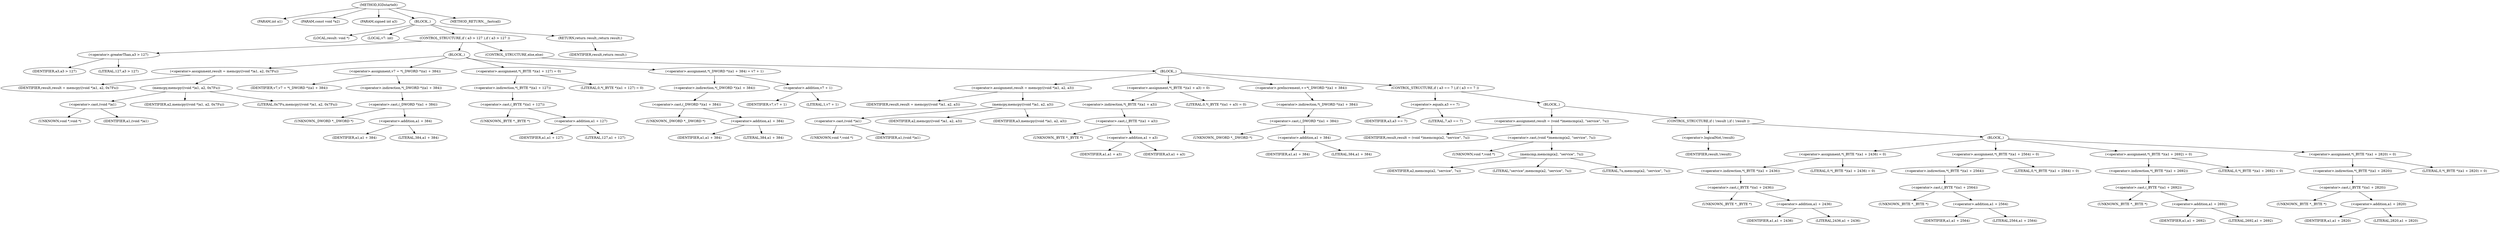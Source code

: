 digraph IGDstartelt {  
"1000103" [label = "(METHOD,IGDstartelt)" ]
"1000104" [label = "(PARAM,int a1)" ]
"1000105" [label = "(PARAM,const void *a2)" ]
"1000106" [label = "(PARAM,signed int a3)" ]
"1000107" [label = "(BLOCK,,)" ]
"1000108" [label = "(LOCAL,result: void *)" ]
"1000109" [label = "(LOCAL,v7: int)" ]
"1000110" [label = "(CONTROL_STRUCTURE,if ( a3 > 127 ),if ( a3 > 127 ))" ]
"1000111" [label = "(<operator>.greaterThan,a3 > 127)" ]
"1000112" [label = "(IDENTIFIER,a3,a3 > 127)" ]
"1000113" [label = "(LITERAL,127,a3 > 127)" ]
"1000114" [label = "(BLOCK,,)" ]
"1000115" [label = "(<operator>.assignment,result = memcpy((void *)a1, a2, 0x7Fu))" ]
"1000116" [label = "(IDENTIFIER,result,result = memcpy((void *)a1, a2, 0x7Fu))" ]
"1000117" [label = "(memcpy,memcpy((void *)a1, a2, 0x7Fu))" ]
"1000118" [label = "(<operator>.cast,(void *)a1)" ]
"1000119" [label = "(UNKNOWN,void *,void *)" ]
"1000120" [label = "(IDENTIFIER,a1,(void *)a1)" ]
"1000121" [label = "(IDENTIFIER,a2,memcpy((void *)a1, a2, 0x7Fu))" ]
"1000122" [label = "(LITERAL,0x7Fu,memcpy((void *)a1, a2, 0x7Fu))" ]
"1000123" [label = "(<operator>.assignment,v7 = *(_DWORD *)(a1 + 384))" ]
"1000124" [label = "(IDENTIFIER,v7,v7 = *(_DWORD *)(a1 + 384))" ]
"1000125" [label = "(<operator>.indirection,*(_DWORD *)(a1 + 384))" ]
"1000126" [label = "(<operator>.cast,(_DWORD *)(a1 + 384))" ]
"1000127" [label = "(UNKNOWN,_DWORD *,_DWORD *)" ]
"1000128" [label = "(<operator>.addition,a1 + 384)" ]
"1000129" [label = "(IDENTIFIER,a1,a1 + 384)" ]
"1000130" [label = "(LITERAL,384,a1 + 384)" ]
"1000131" [label = "(<operator>.assignment,*(_BYTE *)(a1 + 127) = 0)" ]
"1000132" [label = "(<operator>.indirection,*(_BYTE *)(a1 + 127))" ]
"1000133" [label = "(<operator>.cast,(_BYTE *)(a1 + 127))" ]
"1000134" [label = "(UNKNOWN,_BYTE *,_BYTE *)" ]
"1000135" [label = "(<operator>.addition,a1 + 127)" ]
"1000136" [label = "(IDENTIFIER,a1,a1 + 127)" ]
"1000137" [label = "(LITERAL,127,a1 + 127)" ]
"1000138" [label = "(LITERAL,0,*(_BYTE *)(a1 + 127) = 0)" ]
"1000139" [label = "(<operator>.assignment,*(_DWORD *)(a1 + 384) = v7 + 1)" ]
"1000140" [label = "(<operator>.indirection,*(_DWORD *)(a1 + 384))" ]
"1000141" [label = "(<operator>.cast,(_DWORD *)(a1 + 384))" ]
"1000142" [label = "(UNKNOWN,_DWORD *,_DWORD *)" ]
"1000143" [label = "(<operator>.addition,a1 + 384)" ]
"1000144" [label = "(IDENTIFIER,a1,a1 + 384)" ]
"1000145" [label = "(LITERAL,384,a1 + 384)" ]
"1000146" [label = "(<operator>.addition,v7 + 1)" ]
"1000147" [label = "(IDENTIFIER,v7,v7 + 1)" ]
"1000148" [label = "(LITERAL,1,v7 + 1)" ]
"1000149" [label = "(CONTROL_STRUCTURE,else,else)" ]
"1000150" [label = "(BLOCK,,)" ]
"1000151" [label = "(<operator>.assignment,result = memcpy((void *)a1, a2, a3))" ]
"1000152" [label = "(IDENTIFIER,result,result = memcpy((void *)a1, a2, a3))" ]
"1000153" [label = "(memcpy,memcpy((void *)a1, a2, a3))" ]
"1000154" [label = "(<operator>.cast,(void *)a1)" ]
"1000155" [label = "(UNKNOWN,void *,void *)" ]
"1000156" [label = "(IDENTIFIER,a1,(void *)a1)" ]
"1000157" [label = "(IDENTIFIER,a2,memcpy((void *)a1, a2, a3))" ]
"1000158" [label = "(IDENTIFIER,a3,memcpy((void *)a1, a2, a3))" ]
"1000159" [label = "(<operator>.assignment,*(_BYTE *)(a1 + a3) = 0)" ]
"1000160" [label = "(<operator>.indirection,*(_BYTE *)(a1 + a3))" ]
"1000161" [label = "(<operator>.cast,(_BYTE *)(a1 + a3))" ]
"1000162" [label = "(UNKNOWN,_BYTE *,_BYTE *)" ]
"1000163" [label = "(<operator>.addition,a1 + a3)" ]
"1000164" [label = "(IDENTIFIER,a1,a1 + a3)" ]
"1000165" [label = "(IDENTIFIER,a3,a1 + a3)" ]
"1000166" [label = "(LITERAL,0,*(_BYTE *)(a1 + a3) = 0)" ]
"1000167" [label = "(<operator>.preIncrement,++*(_DWORD *)(a1 + 384))" ]
"1000168" [label = "(<operator>.indirection,*(_DWORD *)(a1 + 384))" ]
"1000169" [label = "(<operator>.cast,(_DWORD *)(a1 + 384))" ]
"1000170" [label = "(UNKNOWN,_DWORD *,_DWORD *)" ]
"1000171" [label = "(<operator>.addition,a1 + 384)" ]
"1000172" [label = "(IDENTIFIER,a1,a1 + 384)" ]
"1000173" [label = "(LITERAL,384,a1 + 384)" ]
"1000174" [label = "(CONTROL_STRUCTURE,if ( a3 == 7 ),if ( a3 == 7 ))" ]
"1000175" [label = "(<operator>.equals,a3 == 7)" ]
"1000176" [label = "(IDENTIFIER,a3,a3 == 7)" ]
"1000177" [label = "(LITERAL,7,a3 == 7)" ]
"1000178" [label = "(BLOCK,,)" ]
"1000179" [label = "(<operator>.assignment,result = (void *)memcmp(a2, \"service\", 7u))" ]
"1000180" [label = "(IDENTIFIER,result,result = (void *)memcmp(a2, \"service\", 7u))" ]
"1000181" [label = "(<operator>.cast,(void *)memcmp(a2, \"service\", 7u))" ]
"1000182" [label = "(UNKNOWN,void *,void *)" ]
"1000183" [label = "(memcmp,memcmp(a2, \"service\", 7u))" ]
"1000184" [label = "(IDENTIFIER,a2,memcmp(a2, \"service\", 7u))" ]
"1000185" [label = "(LITERAL,\"service\",memcmp(a2, \"service\", 7u))" ]
"1000186" [label = "(LITERAL,7u,memcmp(a2, \"service\", 7u))" ]
"1000187" [label = "(CONTROL_STRUCTURE,if ( !result ),if ( !result ))" ]
"1000188" [label = "(<operator>.logicalNot,!result)" ]
"1000189" [label = "(IDENTIFIER,result,!result)" ]
"1000190" [label = "(BLOCK,,)" ]
"1000191" [label = "(<operator>.assignment,*(_BYTE *)(a1 + 2436) = 0)" ]
"1000192" [label = "(<operator>.indirection,*(_BYTE *)(a1 + 2436))" ]
"1000193" [label = "(<operator>.cast,(_BYTE *)(a1 + 2436))" ]
"1000194" [label = "(UNKNOWN,_BYTE *,_BYTE *)" ]
"1000195" [label = "(<operator>.addition,a1 + 2436)" ]
"1000196" [label = "(IDENTIFIER,a1,a1 + 2436)" ]
"1000197" [label = "(LITERAL,2436,a1 + 2436)" ]
"1000198" [label = "(LITERAL,0,*(_BYTE *)(a1 + 2436) = 0)" ]
"1000199" [label = "(<operator>.assignment,*(_BYTE *)(a1 + 2564) = 0)" ]
"1000200" [label = "(<operator>.indirection,*(_BYTE *)(a1 + 2564))" ]
"1000201" [label = "(<operator>.cast,(_BYTE *)(a1 + 2564))" ]
"1000202" [label = "(UNKNOWN,_BYTE *,_BYTE *)" ]
"1000203" [label = "(<operator>.addition,a1 + 2564)" ]
"1000204" [label = "(IDENTIFIER,a1,a1 + 2564)" ]
"1000205" [label = "(LITERAL,2564,a1 + 2564)" ]
"1000206" [label = "(LITERAL,0,*(_BYTE *)(a1 + 2564) = 0)" ]
"1000207" [label = "(<operator>.assignment,*(_BYTE *)(a1 + 2692) = 0)" ]
"1000208" [label = "(<operator>.indirection,*(_BYTE *)(a1 + 2692))" ]
"1000209" [label = "(<operator>.cast,(_BYTE *)(a1 + 2692))" ]
"1000210" [label = "(UNKNOWN,_BYTE *,_BYTE *)" ]
"1000211" [label = "(<operator>.addition,a1 + 2692)" ]
"1000212" [label = "(IDENTIFIER,a1,a1 + 2692)" ]
"1000213" [label = "(LITERAL,2692,a1 + 2692)" ]
"1000214" [label = "(LITERAL,0,*(_BYTE *)(a1 + 2692) = 0)" ]
"1000215" [label = "(<operator>.assignment,*(_BYTE *)(a1 + 2820) = 0)" ]
"1000216" [label = "(<operator>.indirection,*(_BYTE *)(a1 + 2820))" ]
"1000217" [label = "(<operator>.cast,(_BYTE *)(a1 + 2820))" ]
"1000218" [label = "(UNKNOWN,_BYTE *,_BYTE *)" ]
"1000219" [label = "(<operator>.addition,a1 + 2820)" ]
"1000220" [label = "(IDENTIFIER,a1,a1 + 2820)" ]
"1000221" [label = "(LITERAL,2820,a1 + 2820)" ]
"1000222" [label = "(LITERAL,0,*(_BYTE *)(a1 + 2820) = 0)" ]
"1000223" [label = "(RETURN,return result;,return result;)" ]
"1000224" [label = "(IDENTIFIER,result,return result;)" ]
"1000225" [label = "(METHOD_RETURN,__fastcall)" ]
  "1000103" -> "1000104" 
  "1000103" -> "1000105" 
  "1000103" -> "1000106" 
  "1000103" -> "1000107" 
  "1000103" -> "1000225" 
  "1000107" -> "1000108" 
  "1000107" -> "1000109" 
  "1000107" -> "1000110" 
  "1000107" -> "1000223" 
  "1000110" -> "1000111" 
  "1000110" -> "1000114" 
  "1000110" -> "1000149" 
  "1000111" -> "1000112" 
  "1000111" -> "1000113" 
  "1000114" -> "1000115" 
  "1000114" -> "1000123" 
  "1000114" -> "1000131" 
  "1000114" -> "1000139" 
  "1000115" -> "1000116" 
  "1000115" -> "1000117" 
  "1000117" -> "1000118" 
  "1000117" -> "1000121" 
  "1000117" -> "1000122" 
  "1000118" -> "1000119" 
  "1000118" -> "1000120" 
  "1000123" -> "1000124" 
  "1000123" -> "1000125" 
  "1000125" -> "1000126" 
  "1000126" -> "1000127" 
  "1000126" -> "1000128" 
  "1000128" -> "1000129" 
  "1000128" -> "1000130" 
  "1000131" -> "1000132" 
  "1000131" -> "1000138" 
  "1000132" -> "1000133" 
  "1000133" -> "1000134" 
  "1000133" -> "1000135" 
  "1000135" -> "1000136" 
  "1000135" -> "1000137" 
  "1000139" -> "1000140" 
  "1000139" -> "1000146" 
  "1000140" -> "1000141" 
  "1000141" -> "1000142" 
  "1000141" -> "1000143" 
  "1000143" -> "1000144" 
  "1000143" -> "1000145" 
  "1000146" -> "1000147" 
  "1000146" -> "1000148" 
  "1000149" -> "1000150" 
  "1000150" -> "1000151" 
  "1000150" -> "1000159" 
  "1000150" -> "1000167" 
  "1000150" -> "1000174" 
  "1000151" -> "1000152" 
  "1000151" -> "1000153" 
  "1000153" -> "1000154" 
  "1000153" -> "1000157" 
  "1000153" -> "1000158" 
  "1000154" -> "1000155" 
  "1000154" -> "1000156" 
  "1000159" -> "1000160" 
  "1000159" -> "1000166" 
  "1000160" -> "1000161" 
  "1000161" -> "1000162" 
  "1000161" -> "1000163" 
  "1000163" -> "1000164" 
  "1000163" -> "1000165" 
  "1000167" -> "1000168" 
  "1000168" -> "1000169" 
  "1000169" -> "1000170" 
  "1000169" -> "1000171" 
  "1000171" -> "1000172" 
  "1000171" -> "1000173" 
  "1000174" -> "1000175" 
  "1000174" -> "1000178" 
  "1000175" -> "1000176" 
  "1000175" -> "1000177" 
  "1000178" -> "1000179" 
  "1000178" -> "1000187" 
  "1000179" -> "1000180" 
  "1000179" -> "1000181" 
  "1000181" -> "1000182" 
  "1000181" -> "1000183" 
  "1000183" -> "1000184" 
  "1000183" -> "1000185" 
  "1000183" -> "1000186" 
  "1000187" -> "1000188" 
  "1000187" -> "1000190" 
  "1000188" -> "1000189" 
  "1000190" -> "1000191" 
  "1000190" -> "1000199" 
  "1000190" -> "1000207" 
  "1000190" -> "1000215" 
  "1000191" -> "1000192" 
  "1000191" -> "1000198" 
  "1000192" -> "1000193" 
  "1000193" -> "1000194" 
  "1000193" -> "1000195" 
  "1000195" -> "1000196" 
  "1000195" -> "1000197" 
  "1000199" -> "1000200" 
  "1000199" -> "1000206" 
  "1000200" -> "1000201" 
  "1000201" -> "1000202" 
  "1000201" -> "1000203" 
  "1000203" -> "1000204" 
  "1000203" -> "1000205" 
  "1000207" -> "1000208" 
  "1000207" -> "1000214" 
  "1000208" -> "1000209" 
  "1000209" -> "1000210" 
  "1000209" -> "1000211" 
  "1000211" -> "1000212" 
  "1000211" -> "1000213" 
  "1000215" -> "1000216" 
  "1000215" -> "1000222" 
  "1000216" -> "1000217" 
  "1000217" -> "1000218" 
  "1000217" -> "1000219" 
  "1000219" -> "1000220" 
  "1000219" -> "1000221" 
  "1000223" -> "1000224" 
}
